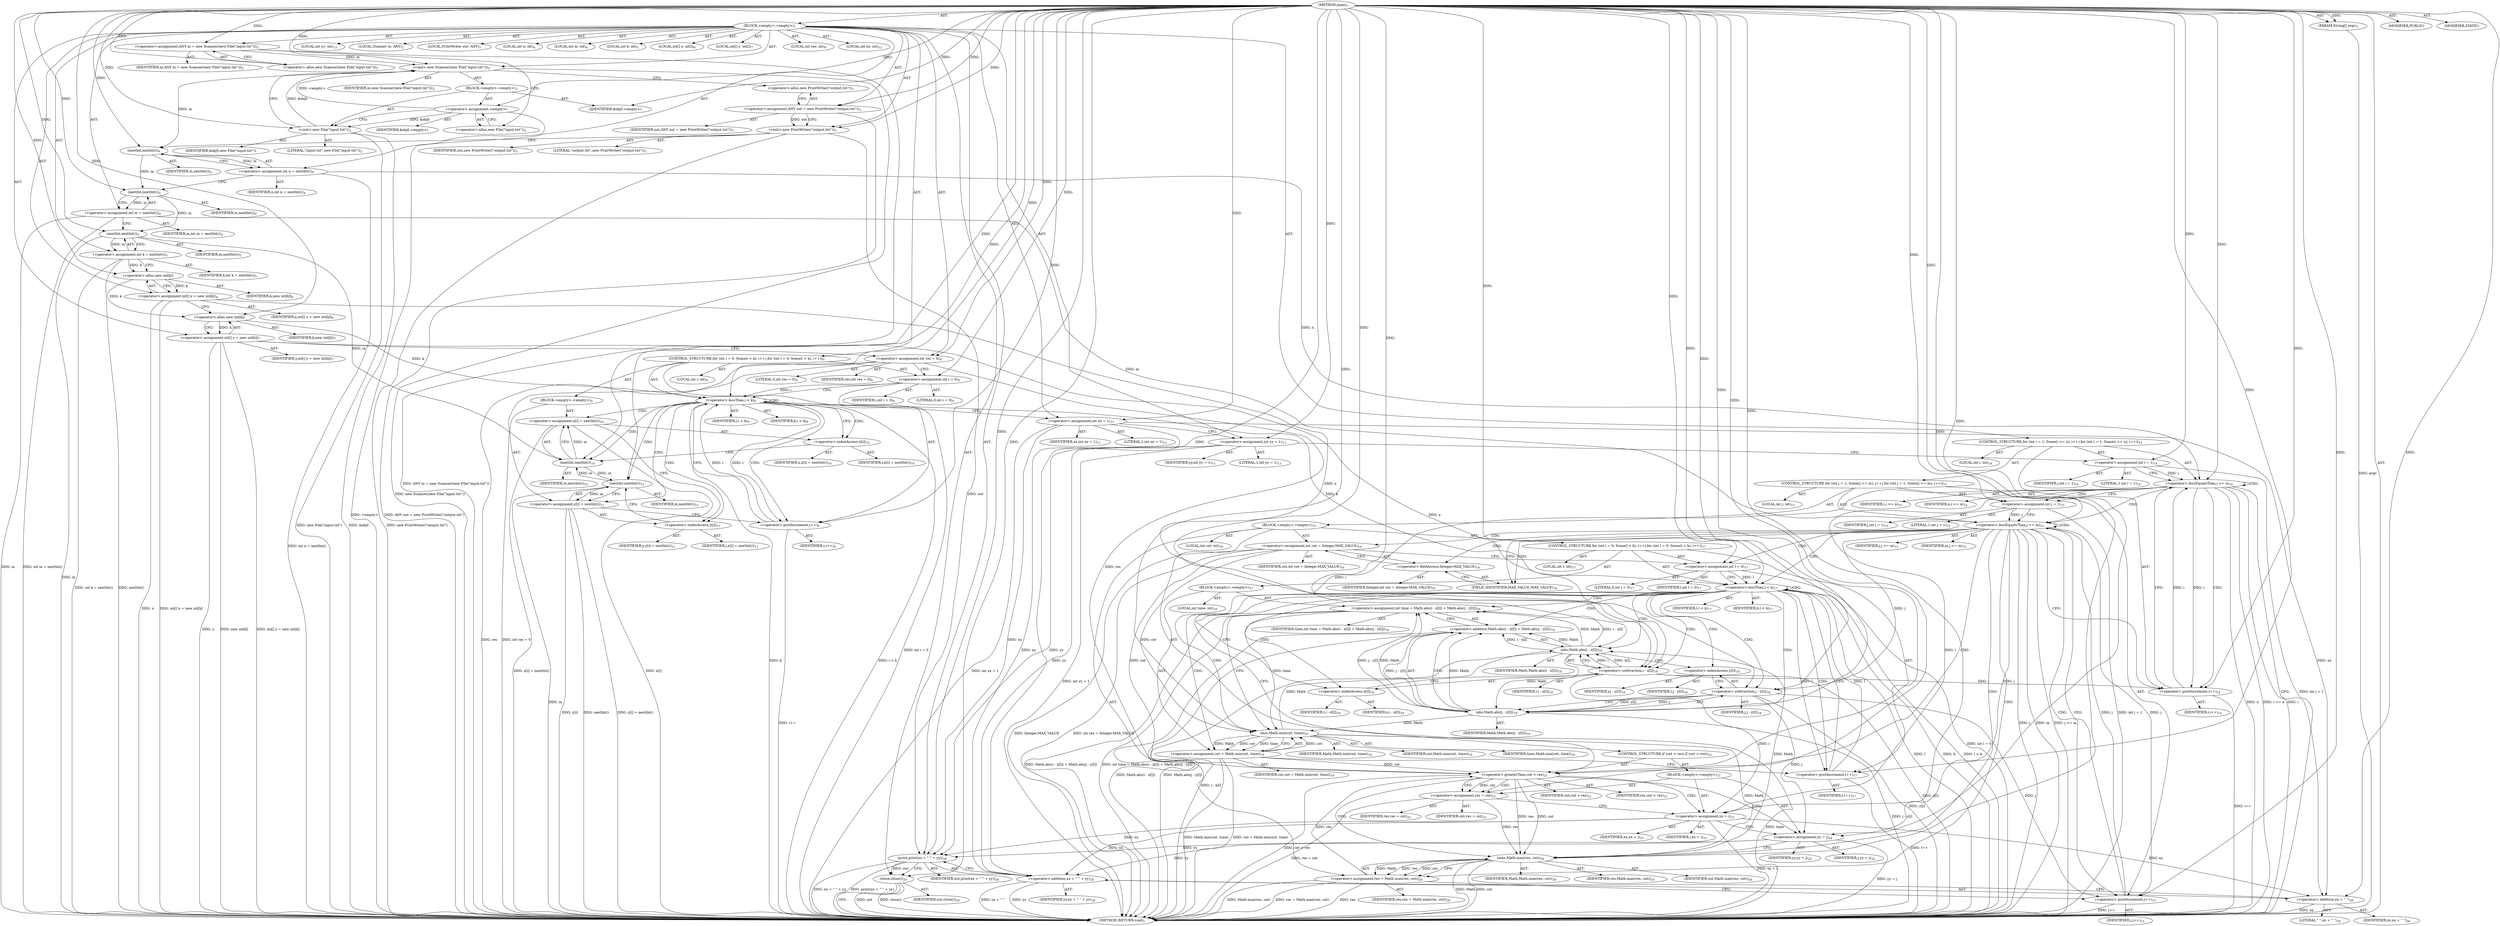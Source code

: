 digraph "main" {  
"21" [label = <(METHOD,main)<SUB>1</SUB>> ]
"22" [label = <(PARAM,String[] args)<SUB>1</SUB>> ]
"23" [label = <(BLOCK,&lt;empty&gt;,&lt;empty&gt;)<SUB>1</SUB>> ]
"4" [label = <(LOCAL,Scanner in: ANY)<SUB>2</SUB>> ]
"24" [label = <(&lt;operator&gt;.assignment,ANY in = new Scanner(new File(&quot;input.txt&quot;)))<SUB>2</SUB>> ]
"25" [label = <(IDENTIFIER,in,ANY in = new Scanner(new File(&quot;input.txt&quot;)))<SUB>2</SUB>> ]
"26" [label = <(&lt;operator&gt;.alloc,new Scanner(new File(&quot;input.txt&quot;)))<SUB>2</SUB>> ]
"27" [label = <(&lt;init&gt;,new Scanner(new File(&quot;input.txt&quot;)))<SUB>2</SUB>> ]
"3" [label = <(IDENTIFIER,in,new Scanner(new File(&quot;input.txt&quot;)))<SUB>2</SUB>> ]
"28" [label = <(BLOCK,&lt;empty&gt;,&lt;empty&gt;)<SUB>2</SUB>> ]
"29" [label = <(&lt;operator&gt;.assignment,&lt;empty&gt;)> ]
"30" [label = <(IDENTIFIER,$obj0,&lt;empty&gt;)> ]
"31" [label = <(&lt;operator&gt;.alloc,new File(&quot;input.txt&quot;))<SUB>2</SUB>> ]
"32" [label = <(&lt;init&gt;,new File(&quot;input.txt&quot;))<SUB>2</SUB>> ]
"33" [label = <(IDENTIFIER,$obj0,new File(&quot;input.txt&quot;))> ]
"34" [label = <(LITERAL,&quot;input.txt&quot;,new File(&quot;input.txt&quot;))<SUB>2</SUB>> ]
"35" [label = <(IDENTIFIER,$obj0,&lt;empty&gt;)> ]
"6" [label = <(LOCAL,PrintWriter out: ANY)<SUB>3</SUB>> ]
"36" [label = <(&lt;operator&gt;.assignment,ANY out = new PrintWriter(&quot;output.txt&quot;))<SUB>3</SUB>> ]
"37" [label = <(IDENTIFIER,out,ANY out = new PrintWriter(&quot;output.txt&quot;))<SUB>3</SUB>> ]
"38" [label = <(&lt;operator&gt;.alloc,new PrintWriter(&quot;output.txt&quot;))<SUB>3</SUB>> ]
"39" [label = <(&lt;init&gt;,new PrintWriter(&quot;output.txt&quot;))<SUB>3</SUB>> ]
"5" [label = <(IDENTIFIER,out,new PrintWriter(&quot;output.txt&quot;))<SUB>3</SUB>> ]
"40" [label = <(LITERAL,&quot;output.txt&quot;,new PrintWriter(&quot;output.txt&quot;))<SUB>3</SUB>> ]
"41" [label = <(LOCAL,int n: int)<SUB>4</SUB>> ]
"42" [label = <(LOCAL,int m: int)<SUB>4</SUB>> ]
"43" [label = <(&lt;operator&gt;.assignment,int n = nextInt())<SUB>4</SUB>> ]
"44" [label = <(IDENTIFIER,n,int n = nextInt())<SUB>4</SUB>> ]
"45" [label = <(nextInt,nextInt())<SUB>4</SUB>> ]
"46" [label = <(IDENTIFIER,in,nextInt())<SUB>4</SUB>> ]
"47" [label = <(&lt;operator&gt;.assignment,int m = nextInt())<SUB>4</SUB>> ]
"48" [label = <(IDENTIFIER,m,int m = nextInt())<SUB>4</SUB>> ]
"49" [label = <(nextInt,nextInt())<SUB>4</SUB>> ]
"50" [label = <(IDENTIFIER,in,nextInt())<SUB>4</SUB>> ]
"51" [label = <(LOCAL,int k: int)<SUB>5</SUB>> ]
"52" [label = <(&lt;operator&gt;.assignment,int k = nextInt())<SUB>5</SUB>> ]
"53" [label = <(IDENTIFIER,k,int k = nextInt())<SUB>5</SUB>> ]
"54" [label = <(nextInt,nextInt())<SUB>5</SUB>> ]
"55" [label = <(IDENTIFIER,in,nextInt())<SUB>5</SUB>> ]
"56" [label = <(LOCAL,int[] x: int[])<SUB>6</SUB>> ]
"57" [label = <(&lt;operator&gt;.assignment,int[] x = new int[k])<SUB>6</SUB>> ]
"58" [label = <(IDENTIFIER,x,int[] x = new int[k])<SUB>6</SUB>> ]
"59" [label = <(&lt;operator&gt;.alloc,new int[k])> ]
"60" [label = <(IDENTIFIER,k,new int[k])<SUB>6</SUB>> ]
"61" [label = <(LOCAL,int[] y: int[])<SUB>7</SUB>> ]
"62" [label = <(&lt;operator&gt;.assignment,int[] y = new int[k])<SUB>7</SUB>> ]
"63" [label = <(IDENTIFIER,y,int[] y = new int[k])<SUB>7</SUB>> ]
"64" [label = <(&lt;operator&gt;.alloc,new int[k])> ]
"65" [label = <(IDENTIFIER,k,new int[k])<SUB>7</SUB>> ]
"66" [label = <(LOCAL,int res: int)<SUB>8</SUB>> ]
"67" [label = <(&lt;operator&gt;.assignment,int res = 0)<SUB>8</SUB>> ]
"68" [label = <(IDENTIFIER,res,int res = 0)<SUB>8</SUB>> ]
"69" [label = <(LITERAL,0,int res = 0)<SUB>8</SUB>> ]
"70" [label = <(CONTROL_STRUCTURE,for (int i = 0; Some(i &lt; k); i++),for (int i = 0; Some(i &lt; k); i++))<SUB>9</SUB>> ]
"71" [label = <(LOCAL,int i: int)<SUB>9</SUB>> ]
"72" [label = <(&lt;operator&gt;.assignment,int i = 0)<SUB>9</SUB>> ]
"73" [label = <(IDENTIFIER,i,int i = 0)<SUB>9</SUB>> ]
"74" [label = <(LITERAL,0,int i = 0)<SUB>9</SUB>> ]
"75" [label = <(&lt;operator&gt;.lessThan,i &lt; k)<SUB>9</SUB>> ]
"76" [label = <(IDENTIFIER,i,i &lt; k)<SUB>9</SUB>> ]
"77" [label = <(IDENTIFIER,k,i &lt; k)<SUB>9</SUB>> ]
"78" [label = <(&lt;operator&gt;.postIncrement,i++)<SUB>9</SUB>> ]
"79" [label = <(IDENTIFIER,i,i++)<SUB>9</SUB>> ]
"80" [label = <(BLOCK,&lt;empty&gt;,&lt;empty&gt;)<SUB>9</SUB>> ]
"81" [label = <(&lt;operator&gt;.assignment,x[i] = nextInt())<SUB>10</SUB>> ]
"82" [label = <(&lt;operator&gt;.indexAccess,x[i])<SUB>10</SUB>> ]
"83" [label = <(IDENTIFIER,x,x[i] = nextInt())<SUB>10</SUB>> ]
"84" [label = <(IDENTIFIER,i,x[i] = nextInt())<SUB>10</SUB>> ]
"85" [label = <(nextInt,nextInt())<SUB>10</SUB>> ]
"86" [label = <(IDENTIFIER,in,nextInt())<SUB>10</SUB>> ]
"87" [label = <(&lt;operator&gt;.assignment,y[i] = nextInt())<SUB>11</SUB>> ]
"88" [label = <(&lt;operator&gt;.indexAccess,y[i])<SUB>11</SUB>> ]
"89" [label = <(IDENTIFIER,y,y[i] = nextInt())<SUB>11</SUB>> ]
"90" [label = <(IDENTIFIER,i,y[i] = nextInt())<SUB>11</SUB>> ]
"91" [label = <(nextInt,nextInt())<SUB>11</SUB>> ]
"92" [label = <(IDENTIFIER,in,nextInt())<SUB>11</SUB>> ]
"93" [label = <(LOCAL,int xx: int)<SUB>13</SUB>> ]
"94" [label = <(LOCAL,int yy: int)<SUB>13</SUB>> ]
"95" [label = <(&lt;operator&gt;.assignment,int xx = 1)<SUB>13</SUB>> ]
"96" [label = <(IDENTIFIER,xx,int xx = 1)<SUB>13</SUB>> ]
"97" [label = <(LITERAL,1,int xx = 1)<SUB>13</SUB>> ]
"98" [label = <(&lt;operator&gt;.assignment,int yy = 1)<SUB>13</SUB>> ]
"99" [label = <(IDENTIFIER,yy,int yy = 1)<SUB>13</SUB>> ]
"100" [label = <(LITERAL,1,int yy = 1)<SUB>13</SUB>> ]
"101" [label = <(CONTROL_STRUCTURE,for (int i = 1; Some(i &lt;= n); i++),for (int i = 1; Some(i &lt;= n); i++))<SUB>14</SUB>> ]
"102" [label = <(LOCAL,int i: int)<SUB>14</SUB>> ]
"103" [label = <(&lt;operator&gt;.assignment,int i = 1)<SUB>14</SUB>> ]
"104" [label = <(IDENTIFIER,i,int i = 1)<SUB>14</SUB>> ]
"105" [label = <(LITERAL,1,int i = 1)<SUB>14</SUB>> ]
"106" [label = <(&lt;operator&gt;.lessEqualsThan,i &lt;= n)<SUB>14</SUB>> ]
"107" [label = <(IDENTIFIER,i,i &lt;= n)<SUB>14</SUB>> ]
"108" [label = <(IDENTIFIER,n,i &lt;= n)<SUB>14</SUB>> ]
"109" [label = <(&lt;operator&gt;.postIncrement,i++)<SUB>14</SUB>> ]
"110" [label = <(IDENTIFIER,i,i++)<SUB>14</SUB>> ]
"111" [label = <(CONTROL_STRUCTURE,for (int j = 1; Some(j &lt;= m); j++),for (int j = 1; Some(j &lt;= m); j++))<SUB>15</SUB>> ]
"112" [label = <(LOCAL,int j: int)<SUB>15</SUB>> ]
"113" [label = <(&lt;operator&gt;.assignment,int j = 1)<SUB>15</SUB>> ]
"114" [label = <(IDENTIFIER,j,int j = 1)<SUB>15</SUB>> ]
"115" [label = <(LITERAL,1,int j = 1)<SUB>15</SUB>> ]
"116" [label = <(&lt;operator&gt;.lessEqualsThan,j &lt;= m)<SUB>15</SUB>> ]
"117" [label = <(IDENTIFIER,j,j &lt;= m)<SUB>15</SUB>> ]
"118" [label = <(IDENTIFIER,m,j &lt;= m)<SUB>15</SUB>> ]
"119" [label = <(&lt;operator&gt;.postIncrement,j++)<SUB>15</SUB>> ]
"120" [label = <(IDENTIFIER,j,j++)<SUB>15</SUB>> ]
"121" [label = <(BLOCK,&lt;empty&gt;,&lt;empty&gt;)<SUB>15</SUB>> ]
"122" [label = <(LOCAL,int cnt: int)<SUB>16</SUB>> ]
"123" [label = <(&lt;operator&gt;.assignment,int cnt = Integer.MAX_VALUE)<SUB>16</SUB>> ]
"124" [label = <(IDENTIFIER,cnt,int cnt = Integer.MAX_VALUE)<SUB>16</SUB>> ]
"125" [label = <(&lt;operator&gt;.fieldAccess,Integer.MAX_VALUE)<SUB>16</SUB>> ]
"126" [label = <(IDENTIFIER,Integer,int cnt = Integer.MAX_VALUE)<SUB>16</SUB>> ]
"127" [label = <(FIELD_IDENTIFIER,MAX_VALUE,MAX_VALUE)<SUB>16</SUB>> ]
"128" [label = <(CONTROL_STRUCTURE,for (int l = 0; Some(l &lt; k); l++),for (int l = 0; Some(l &lt; k); l++))<SUB>17</SUB>> ]
"129" [label = <(LOCAL,int l: int)<SUB>17</SUB>> ]
"130" [label = <(&lt;operator&gt;.assignment,int l = 0)<SUB>17</SUB>> ]
"131" [label = <(IDENTIFIER,l,int l = 0)<SUB>17</SUB>> ]
"132" [label = <(LITERAL,0,int l = 0)<SUB>17</SUB>> ]
"133" [label = <(&lt;operator&gt;.lessThan,l &lt; k)<SUB>17</SUB>> ]
"134" [label = <(IDENTIFIER,l,l &lt; k)<SUB>17</SUB>> ]
"135" [label = <(IDENTIFIER,k,l &lt; k)<SUB>17</SUB>> ]
"136" [label = <(&lt;operator&gt;.postIncrement,l++)<SUB>17</SUB>> ]
"137" [label = <(IDENTIFIER,l,l++)<SUB>17</SUB>> ]
"138" [label = <(BLOCK,&lt;empty&gt;,&lt;empty&gt;)<SUB>17</SUB>> ]
"139" [label = <(LOCAL,int time: int)<SUB>18</SUB>> ]
"140" [label = <(&lt;operator&gt;.assignment,int time = Math.abs(i - x[l]) + Math.abs(j - y[l]))<SUB>18</SUB>> ]
"141" [label = <(IDENTIFIER,time,int time = Math.abs(i - x[l]) + Math.abs(j - y[l]))<SUB>18</SUB>> ]
"142" [label = <(&lt;operator&gt;.addition,Math.abs(i - x[l]) + Math.abs(j - y[l]))<SUB>18</SUB>> ]
"143" [label = <(abs,Math.abs(i - x[l]))<SUB>18</SUB>> ]
"144" [label = <(IDENTIFIER,Math,Math.abs(i - x[l]))<SUB>18</SUB>> ]
"145" [label = <(&lt;operator&gt;.subtraction,i - x[l])<SUB>18</SUB>> ]
"146" [label = <(IDENTIFIER,i,i - x[l])<SUB>18</SUB>> ]
"147" [label = <(&lt;operator&gt;.indexAccess,x[l])<SUB>18</SUB>> ]
"148" [label = <(IDENTIFIER,x,i - x[l])<SUB>18</SUB>> ]
"149" [label = <(IDENTIFIER,l,i - x[l])<SUB>18</SUB>> ]
"150" [label = <(abs,Math.abs(j - y[l]))<SUB>18</SUB>> ]
"151" [label = <(IDENTIFIER,Math,Math.abs(j - y[l]))<SUB>18</SUB>> ]
"152" [label = <(&lt;operator&gt;.subtraction,j - y[l])<SUB>18</SUB>> ]
"153" [label = <(IDENTIFIER,j,j - y[l])<SUB>18</SUB>> ]
"154" [label = <(&lt;operator&gt;.indexAccess,y[l])<SUB>18</SUB>> ]
"155" [label = <(IDENTIFIER,y,j - y[l])<SUB>18</SUB>> ]
"156" [label = <(IDENTIFIER,l,j - y[l])<SUB>18</SUB>> ]
"157" [label = <(&lt;operator&gt;.assignment,cnt = Math.min(cnt, time))<SUB>19</SUB>> ]
"158" [label = <(IDENTIFIER,cnt,cnt = Math.min(cnt, time))<SUB>19</SUB>> ]
"159" [label = <(min,Math.min(cnt, time))<SUB>19</SUB>> ]
"160" [label = <(IDENTIFIER,Math,Math.min(cnt, time))<SUB>19</SUB>> ]
"161" [label = <(IDENTIFIER,cnt,Math.min(cnt, time))<SUB>19</SUB>> ]
"162" [label = <(IDENTIFIER,time,Math.min(cnt, time))<SUB>19</SUB>> ]
"163" [label = <(CONTROL_STRUCTURE,if (cnt &gt; res),if (cnt &gt; res))<SUB>21</SUB>> ]
"164" [label = <(&lt;operator&gt;.greaterThan,cnt &gt; res)<SUB>21</SUB>> ]
"165" [label = <(IDENTIFIER,cnt,cnt &gt; res)<SUB>21</SUB>> ]
"166" [label = <(IDENTIFIER,res,cnt &gt; res)<SUB>21</SUB>> ]
"167" [label = <(BLOCK,&lt;empty&gt;,&lt;empty&gt;)<SUB>21</SUB>> ]
"168" [label = <(&lt;operator&gt;.assignment,res = cnt)<SUB>22</SUB>> ]
"169" [label = <(IDENTIFIER,res,res = cnt)<SUB>22</SUB>> ]
"170" [label = <(IDENTIFIER,cnt,res = cnt)<SUB>22</SUB>> ]
"171" [label = <(&lt;operator&gt;.assignment,xx = i)<SUB>23</SUB>> ]
"172" [label = <(IDENTIFIER,xx,xx = i)<SUB>23</SUB>> ]
"173" [label = <(IDENTIFIER,i,xx = i)<SUB>23</SUB>> ]
"174" [label = <(&lt;operator&gt;.assignment,yy = j)<SUB>24</SUB>> ]
"175" [label = <(IDENTIFIER,yy,yy = j)<SUB>24</SUB>> ]
"176" [label = <(IDENTIFIER,j,yy = j)<SUB>24</SUB>> ]
"177" [label = <(&lt;operator&gt;.assignment,res = Math.max(res, cnt))<SUB>26</SUB>> ]
"178" [label = <(IDENTIFIER,res,res = Math.max(res, cnt))<SUB>26</SUB>> ]
"179" [label = <(max,Math.max(res, cnt))<SUB>26</SUB>> ]
"180" [label = <(IDENTIFIER,Math,Math.max(res, cnt))<SUB>26</SUB>> ]
"181" [label = <(IDENTIFIER,res,Math.max(res, cnt))<SUB>26</SUB>> ]
"182" [label = <(IDENTIFIER,cnt,Math.max(res, cnt))<SUB>26</SUB>> ]
"183" [label = <(print,print(xx + &quot; &quot; + yy))<SUB>28</SUB>> ]
"184" [label = <(IDENTIFIER,out,print(xx + &quot; &quot; + yy))<SUB>28</SUB>> ]
"185" [label = <(&lt;operator&gt;.addition,xx + &quot; &quot; + yy)<SUB>28</SUB>> ]
"186" [label = <(&lt;operator&gt;.addition,xx + &quot; &quot;)<SUB>28</SUB>> ]
"187" [label = <(IDENTIFIER,xx,xx + &quot; &quot;)<SUB>28</SUB>> ]
"188" [label = <(LITERAL,&quot; &quot;,xx + &quot; &quot;)<SUB>28</SUB>> ]
"189" [label = <(IDENTIFIER,yy,xx + &quot; &quot; + yy)<SUB>28</SUB>> ]
"190" [label = <(close,close())<SUB>29</SUB>> ]
"191" [label = <(IDENTIFIER,out,close())<SUB>29</SUB>> ]
"192" [label = <(MODIFIER,PUBLIC)> ]
"193" [label = <(MODIFIER,STATIC)> ]
"194" [label = <(METHOD_RETURN,void)<SUB>1</SUB>> ]
  "21" -> "22"  [ label = "AST: "] 
  "21" -> "23"  [ label = "AST: "] 
  "21" -> "192"  [ label = "AST: "] 
  "21" -> "193"  [ label = "AST: "] 
  "21" -> "194"  [ label = "AST: "] 
  "23" -> "4"  [ label = "AST: "] 
  "23" -> "24"  [ label = "AST: "] 
  "23" -> "27"  [ label = "AST: "] 
  "23" -> "6"  [ label = "AST: "] 
  "23" -> "36"  [ label = "AST: "] 
  "23" -> "39"  [ label = "AST: "] 
  "23" -> "41"  [ label = "AST: "] 
  "23" -> "42"  [ label = "AST: "] 
  "23" -> "43"  [ label = "AST: "] 
  "23" -> "47"  [ label = "AST: "] 
  "23" -> "51"  [ label = "AST: "] 
  "23" -> "52"  [ label = "AST: "] 
  "23" -> "56"  [ label = "AST: "] 
  "23" -> "57"  [ label = "AST: "] 
  "23" -> "61"  [ label = "AST: "] 
  "23" -> "62"  [ label = "AST: "] 
  "23" -> "66"  [ label = "AST: "] 
  "23" -> "67"  [ label = "AST: "] 
  "23" -> "70"  [ label = "AST: "] 
  "23" -> "93"  [ label = "AST: "] 
  "23" -> "94"  [ label = "AST: "] 
  "23" -> "95"  [ label = "AST: "] 
  "23" -> "98"  [ label = "AST: "] 
  "23" -> "101"  [ label = "AST: "] 
  "23" -> "183"  [ label = "AST: "] 
  "23" -> "190"  [ label = "AST: "] 
  "24" -> "25"  [ label = "AST: "] 
  "24" -> "26"  [ label = "AST: "] 
  "27" -> "3"  [ label = "AST: "] 
  "27" -> "28"  [ label = "AST: "] 
  "28" -> "29"  [ label = "AST: "] 
  "28" -> "32"  [ label = "AST: "] 
  "28" -> "35"  [ label = "AST: "] 
  "29" -> "30"  [ label = "AST: "] 
  "29" -> "31"  [ label = "AST: "] 
  "32" -> "33"  [ label = "AST: "] 
  "32" -> "34"  [ label = "AST: "] 
  "36" -> "37"  [ label = "AST: "] 
  "36" -> "38"  [ label = "AST: "] 
  "39" -> "5"  [ label = "AST: "] 
  "39" -> "40"  [ label = "AST: "] 
  "43" -> "44"  [ label = "AST: "] 
  "43" -> "45"  [ label = "AST: "] 
  "45" -> "46"  [ label = "AST: "] 
  "47" -> "48"  [ label = "AST: "] 
  "47" -> "49"  [ label = "AST: "] 
  "49" -> "50"  [ label = "AST: "] 
  "52" -> "53"  [ label = "AST: "] 
  "52" -> "54"  [ label = "AST: "] 
  "54" -> "55"  [ label = "AST: "] 
  "57" -> "58"  [ label = "AST: "] 
  "57" -> "59"  [ label = "AST: "] 
  "59" -> "60"  [ label = "AST: "] 
  "62" -> "63"  [ label = "AST: "] 
  "62" -> "64"  [ label = "AST: "] 
  "64" -> "65"  [ label = "AST: "] 
  "67" -> "68"  [ label = "AST: "] 
  "67" -> "69"  [ label = "AST: "] 
  "70" -> "71"  [ label = "AST: "] 
  "70" -> "72"  [ label = "AST: "] 
  "70" -> "75"  [ label = "AST: "] 
  "70" -> "78"  [ label = "AST: "] 
  "70" -> "80"  [ label = "AST: "] 
  "72" -> "73"  [ label = "AST: "] 
  "72" -> "74"  [ label = "AST: "] 
  "75" -> "76"  [ label = "AST: "] 
  "75" -> "77"  [ label = "AST: "] 
  "78" -> "79"  [ label = "AST: "] 
  "80" -> "81"  [ label = "AST: "] 
  "80" -> "87"  [ label = "AST: "] 
  "81" -> "82"  [ label = "AST: "] 
  "81" -> "85"  [ label = "AST: "] 
  "82" -> "83"  [ label = "AST: "] 
  "82" -> "84"  [ label = "AST: "] 
  "85" -> "86"  [ label = "AST: "] 
  "87" -> "88"  [ label = "AST: "] 
  "87" -> "91"  [ label = "AST: "] 
  "88" -> "89"  [ label = "AST: "] 
  "88" -> "90"  [ label = "AST: "] 
  "91" -> "92"  [ label = "AST: "] 
  "95" -> "96"  [ label = "AST: "] 
  "95" -> "97"  [ label = "AST: "] 
  "98" -> "99"  [ label = "AST: "] 
  "98" -> "100"  [ label = "AST: "] 
  "101" -> "102"  [ label = "AST: "] 
  "101" -> "103"  [ label = "AST: "] 
  "101" -> "106"  [ label = "AST: "] 
  "101" -> "109"  [ label = "AST: "] 
  "101" -> "111"  [ label = "AST: "] 
  "103" -> "104"  [ label = "AST: "] 
  "103" -> "105"  [ label = "AST: "] 
  "106" -> "107"  [ label = "AST: "] 
  "106" -> "108"  [ label = "AST: "] 
  "109" -> "110"  [ label = "AST: "] 
  "111" -> "112"  [ label = "AST: "] 
  "111" -> "113"  [ label = "AST: "] 
  "111" -> "116"  [ label = "AST: "] 
  "111" -> "119"  [ label = "AST: "] 
  "111" -> "121"  [ label = "AST: "] 
  "113" -> "114"  [ label = "AST: "] 
  "113" -> "115"  [ label = "AST: "] 
  "116" -> "117"  [ label = "AST: "] 
  "116" -> "118"  [ label = "AST: "] 
  "119" -> "120"  [ label = "AST: "] 
  "121" -> "122"  [ label = "AST: "] 
  "121" -> "123"  [ label = "AST: "] 
  "121" -> "128"  [ label = "AST: "] 
  "121" -> "163"  [ label = "AST: "] 
  "121" -> "177"  [ label = "AST: "] 
  "123" -> "124"  [ label = "AST: "] 
  "123" -> "125"  [ label = "AST: "] 
  "125" -> "126"  [ label = "AST: "] 
  "125" -> "127"  [ label = "AST: "] 
  "128" -> "129"  [ label = "AST: "] 
  "128" -> "130"  [ label = "AST: "] 
  "128" -> "133"  [ label = "AST: "] 
  "128" -> "136"  [ label = "AST: "] 
  "128" -> "138"  [ label = "AST: "] 
  "130" -> "131"  [ label = "AST: "] 
  "130" -> "132"  [ label = "AST: "] 
  "133" -> "134"  [ label = "AST: "] 
  "133" -> "135"  [ label = "AST: "] 
  "136" -> "137"  [ label = "AST: "] 
  "138" -> "139"  [ label = "AST: "] 
  "138" -> "140"  [ label = "AST: "] 
  "138" -> "157"  [ label = "AST: "] 
  "140" -> "141"  [ label = "AST: "] 
  "140" -> "142"  [ label = "AST: "] 
  "142" -> "143"  [ label = "AST: "] 
  "142" -> "150"  [ label = "AST: "] 
  "143" -> "144"  [ label = "AST: "] 
  "143" -> "145"  [ label = "AST: "] 
  "145" -> "146"  [ label = "AST: "] 
  "145" -> "147"  [ label = "AST: "] 
  "147" -> "148"  [ label = "AST: "] 
  "147" -> "149"  [ label = "AST: "] 
  "150" -> "151"  [ label = "AST: "] 
  "150" -> "152"  [ label = "AST: "] 
  "152" -> "153"  [ label = "AST: "] 
  "152" -> "154"  [ label = "AST: "] 
  "154" -> "155"  [ label = "AST: "] 
  "154" -> "156"  [ label = "AST: "] 
  "157" -> "158"  [ label = "AST: "] 
  "157" -> "159"  [ label = "AST: "] 
  "159" -> "160"  [ label = "AST: "] 
  "159" -> "161"  [ label = "AST: "] 
  "159" -> "162"  [ label = "AST: "] 
  "163" -> "164"  [ label = "AST: "] 
  "163" -> "167"  [ label = "AST: "] 
  "164" -> "165"  [ label = "AST: "] 
  "164" -> "166"  [ label = "AST: "] 
  "167" -> "168"  [ label = "AST: "] 
  "167" -> "171"  [ label = "AST: "] 
  "167" -> "174"  [ label = "AST: "] 
  "168" -> "169"  [ label = "AST: "] 
  "168" -> "170"  [ label = "AST: "] 
  "171" -> "172"  [ label = "AST: "] 
  "171" -> "173"  [ label = "AST: "] 
  "174" -> "175"  [ label = "AST: "] 
  "174" -> "176"  [ label = "AST: "] 
  "177" -> "178"  [ label = "AST: "] 
  "177" -> "179"  [ label = "AST: "] 
  "179" -> "180"  [ label = "AST: "] 
  "179" -> "181"  [ label = "AST: "] 
  "179" -> "182"  [ label = "AST: "] 
  "183" -> "184"  [ label = "AST: "] 
  "183" -> "185"  [ label = "AST: "] 
  "185" -> "186"  [ label = "AST: "] 
  "185" -> "189"  [ label = "AST: "] 
  "186" -> "187"  [ label = "AST: "] 
  "186" -> "188"  [ label = "AST: "] 
  "190" -> "191"  [ label = "AST: "] 
  "24" -> "31"  [ label = "CFG: "] 
  "27" -> "38"  [ label = "CFG: "] 
  "36" -> "39"  [ label = "CFG: "] 
  "39" -> "45"  [ label = "CFG: "] 
  "43" -> "49"  [ label = "CFG: "] 
  "47" -> "54"  [ label = "CFG: "] 
  "52" -> "59"  [ label = "CFG: "] 
  "57" -> "64"  [ label = "CFG: "] 
  "62" -> "67"  [ label = "CFG: "] 
  "67" -> "72"  [ label = "CFG: "] 
  "95" -> "98"  [ label = "CFG: "] 
  "98" -> "103"  [ label = "CFG: "] 
  "183" -> "190"  [ label = "CFG: "] 
  "190" -> "194"  [ label = "CFG: "] 
  "26" -> "24"  [ label = "CFG: "] 
  "38" -> "36"  [ label = "CFG: "] 
  "45" -> "43"  [ label = "CFG: "] 
  "49" -> "47"  [ label = "CFG: "] 
  "54" -> "52"  [ label = "CFG: "] 
  "59" -> "57"  [ label = "CFG: "] 
  "64" -> "62"  [ label = "CFG: "] 
  "72" -> "75"  [ label = "CFG: "] 
  "75" -> "82"  [ label = "CFG: "] 
  "75" -> "95"  [ label = "CFG: "] 
  "78" -> "75"  [ label = "CFG: "] 
  "103" -> "106"  [ label = "CFG: "] 
  "106" -> "113"  [ label = "CFG: "] 
  "106" -> "186"  [ label = "CFG: "] 
  "109" -> "106"  [ label = "CFG: "] 
  "185" -> "183"  [ label = "CFG: "] 
  "29" -> "32"  [ label = "CFG: "] 
  "32" -> "27"  [ label = "CFG: "] 
  "81" -> "88"  [ label = "CFG: "] 
  "87" -> "78"  [ label = "CFG: "] 
  "113" -> "116"  [ label = "CFG: "] 
  "116" -> "127"  [ label = "CFG: "] 
  "116" -> "109"  [ label = "CFG: "] 
  "119" -> "116"  [ label = "CFG: "] 
  "186" -> "185"  [ label = "CFG: "] 
  "31" -> "29"  [ label = "CFG: "] 
  "82" -> "85"  [ label = "CFG: "] 
  "85" -> "81"  [ label = "CFG: "] 
  "88" -> "91"  [ label = "CFG: "] 
  "91" -> "87"  [ label = "CFG: "] 
  "123" -> "130"  [ label = "CFG: "] 
  "177" -> "119"  [ label = "CFG: "] 
  "125" -> "123"  [ label = "CFG: "] 
  "130" -> "133"  [ label = "CFG: "] 
  "133" -> "147"  [ label = "CFG: "] 
  "133" -> "164"  [ label = "CFG: "] 
  "136" -> "133"  [ label = "CFG: "] 
  "164" -> "168"  [ label = "CFG: "] 
  "164" -> "179"  [ label = "CFG: "] 
  "179" -> "177"  [ label = "CFG: "] 
  "127" -> "125"  [ label = "CFG: "] 
  "140" -> "159"  [ label = "CFG: "] 
  "157" -> "136"  [ label = "CFG: "] 
  "168" -> "171"  [ label = "CFG: "] 
  "171" -> "174"  [ label = "CFG: "] 
  "174" -> "179"  [ label = "CFG: "] 
  "142" -> "140"  [ label = "CFG: "] 
  "159" -> "157"  [ label = "CFG: "] 
  "143" -> "154"  [ label = "CFG: "] 
  "150" -> "142"  [ label = "CFG: "] 
  "145" -> "143"  [ label = "CFG: "] 
  "152" -> "150"  [ label = "CFG: "] 
  "147" -> "145"  [ label = "CFG: "] 
  "154" -> "152"  [ label = "CFG: "] 
  "21" -> "26"  [ label = "CFG: "] 
  "22" -> "194"  [ label = "DDG: args"] 
  "24" -> "194"  [ label = "DDG: ANY in = new Scanner(new File(&quot;input.txt&quot;))"] 
  "29" -> "194"  [ label = "DDG: &lt;empty&gt;"] 
  "32" -> "194"  [ label = "DDG: $obj0"] 
  "32" -> "194"  [ label = "DDG: new File(&quot;input.txt&quot;)"] 
  "27" -> "194"  [ label = "DDG: new Scanner(new File(&quot;input.txt&quot;))"] 
  "36" -> "194"  [ label = "DDG: ANY out = new PrintWriter(&quot;output.txt&quot;)"] 
  "39" -> "194"  [ label = "DDG: new PrintWriter(&quot;output.txt&quot;)"] 
  "43" -> "194"  [ label = "DDG: int n = nextInt()"] 
  "47" -> "194"  [ label = "DDG: m"] 
  "47" -> "194"  [ label = "DDG: int m = nextInt()"] 
  "54" -> "194"  [ label = "DDG: in"] 
  "52" -> "194"  [ label = "DDG: nextInt()"] 
  "52" -> "194"  [ label = "DDG: int k = nextInt()"] 
  "57" -> "194"  [ label = "DDG: x"] 
  "57" -> "194"  [ label = "DDG: int[] x = new int[k]"] 
  "62" -> "194"  [ label = "DDG: y"] 
  "62" -> "194"  [ label = "DDG: new int[k]"] 
  "62" -> "194"  [ label = "DDG: int[] y = new int[k]"] 
  "67" -> "194"  [ label = "DDG: res"] 
  "67" -> "194"  [ label = "DDG: int res = 0"] 
  "72" -> "194"  [ label = "DDG: int i = 0"] 
  "75" -> "194"  [ label = "DDG: k"] 
  "75" -> "194"  [ label = "DDG: i &lt; k"] 
  "95" -> "194"  [ label = "DDG: int xx = 1"] 
  "98" -> "194"  [ label = "DDG: int yy = 1"] 
  "103" -> "194"  [ label = "DDG: int i = 1"] 
  "106" -> "194"  [ label = "DDG: i"] 
  "106" -> "194"  [ label = "DDG: n"] 
  "106" -> "194"  [ label = "DDG: i &lt;= n"] 
  "186" -> "194"  [ label = "DDG: xx"] 
  "185" -> "194"  [ label = "DDG: xx + &quot; &quot;"] 
  "185" -> "194"  [ label = "DDG: yy"] 
  "183" -> "194"  [ label = "DDG: xx + &quot; &quot; + yy"] 
  "183" -> "194"  [ label = "DDG: print(xx + &quot; &quot; + yy)"] 
  "190" -> "194"  [ label = "DDG: out"] 
  "190" -> "194"  [ label = "DDG: close()"] 
  "113" -> "194"  [ label = "DDG: int j = 1"] 
  "116" -> "194"  [ label = "DDG: j"] 
  "116" -> "194"  [ label = "DDG: m"] 
  "116" -> "194"  [ label = "DDG: j &lt;= m"] 
  "109" -> "194"  [ label = "DDG: i++"] 
  "123" -> "194"  [ label = "DDG: Integer.MAX_VALUE"] 
  "123" -> "194"  [ label = "DDG: int cnt = Integer.MAX_VALUE"] 
  "130" -> "194"  [ label = "DDG: int l = 0"] 
  "133" -> "194"  [ label = "DDG: l"] 
  "133" -> "194"  [ label = "DDG: k"] 
  "133" -> "194"  [ label = "DDG: l &lt; k"] 
  "164" -> "194"  [ label = "DDG: cnt &gt; res"] 
  "168" -> "194"  [ label = "DDG: res = cnt"] 
  "171" -> "194"  [ label = "DDG: xx = i"] 
  "174" -> "194"  [ label = "DDG: yy = j"] 
  "177" -> "194"  [ label = "DDG: res"] 
  "179" -> "194"  [ label = "DDG: Math"] 
  "179" -> "194"  [ label = "DDG: cnt"] 
  "177" -> "194"  [ label = "DDG: Math.max(res, cnt)"] 
  "177" -> "194"  [ label = "DDG: res = Math.max(res, cnt)"] 
  "119" -> "194"  [ label = "DDG: j++"] 
  "145" -> "194"  [ label = "DDG: x[l]"] 
  "143" -> "194"  [ label = "DDG: i - x[l]"] 
  "142" -> "194"  [ label = "DDG: Math.abs(i - x[l])"] 
  "152" -> "194"  [ label = "DDG: y[l]"] 
  "150" -> "194"  [ label = "DDG: j - y[l]"] 
  "142" -> "194"  [ label = "DDG: Math.abs(j - y[l])"] 
  "140" -> "194"  [ label = "DDG: Math.abs(i - x[l]) + Math.abs(j - y[l])"] 
  "140" -> "194"  [ label = "DDG: int time = Math.abs(i - x[l]) + Math.abs(j - y[l])"] 
  "159" -> "194"  [ label = "DDG: time"] 
  "157" -> "194"  [ label = "DDG: Math.min(cnt, time)"] 
  "157" -> "194"  [ label = "DDG: cnt = Math.min(cnt, time)"] 
  "136" -> "194"  [ label = "DDG: l++"] 
  "81" -> "194"  [ label = "DDG: x[i]"] 
  "81" -> "194"  [ label = "DDG: x[i] = nextInt()"] 
  "87" -> "194"  [ label = "DDG: y[i]"] 
  "91" -> "194"  [ label = "DDG: in"] 
  "87" -> "194"  [ label = "DDG: nextInt()"] 
  "87" -> "194"  [ label = "DDG: y[i] = nextInt()"] 
  "78" -> "194"  [ label = "DDG: i++"] 
  "21" -> "22"  [ label = "DDG: "] 
  "21" -> "24"  [ label = "DDG: "] 
  "21" -> "36"  [ label = "DDG: "] 
  "45" -> "43"  [ label = "DDG: in"] 
  "49" -> "47"  [ label = "DDG: in"] 
  "54" -> "52"  [ label = "DDG: in"] 
  "59" -> "57"  [ label = "DDG: k"] 
  "64" -> "62"  [ label = "DDG: k"] 
  "21" -> "67"  [ label = "DDG: "] 
  "21" -> "95"  [ label = "DDG: "] 
  "21" -> "98"  [ label = "DDG: "] 
  "24" -> "27"  [ label = "DDG: in"] 
  "21" -> "27"  [ label = "DDG: "] 
  "29" -> "27"  [ label = "DDG: &lt;empty&gt;"] 
  "32" -> "27"  [ label = "DDG: $obj0"] 
  "36" -> "39"  [ label = "DDG: out"] 
  "21" -> "39"  [ label = "DDG: "] 
  "21" -> "72"  [ label = "DDG: "] 
  "21" -> "103"  [ label = "DDG: "] 
  "39" -> "183"  [ label = "DDG: out"] 
  "21" -> "183"  [ label = "DDG: "] 
  "95" -> "183"  [ label = "DDG: xx"] 
  "171" -> "183"  [ label = "DDG: xx"] 
  "98" -> "183"  [ label = "DDG: yy"] 
  "174" -> "183"  [ label = "DDG: yy"] 
  "183" -> "190"  [ label = "DDG: out"] 
  "21" -> "190"  [ label = "DDG: "] 
  "21" -> "29"  [ label = "DDG: "] 
  "21" -> "35"  [ label = "DDG: "] 
  "27" -> "45"  [ label = "DDG: in"] 
  "21" -> "45"  [ label = "DDG: "] 
  "45" -> "49"  [ label = "DDG: in"] 
  "21" -> "49"  [ label = "DDG: "] 
  "49" -> "54"  [ label = "DDG: in"] 
  "21" -> "54"  [ label = "DDG: "] 
  "52" -> "59"  [ label = "DDG: k"] 
  "21" -> "59"  [ label = "DDG: "] 
  "59" -> "64"  [ label = "DDG: k"] 
  "21" -> "64"  [ label = "DDG: "] 
  "72" -> "75"  [ label = "DDG: i"] 
  "78" -> "75"  [ label = "DDG: i"] 
  "21" -> "75"  [ label = "DDG: "] 
  "64" -> "75"  [ label = "DDG: k"] 
  "75" -> "78"  [ label = "DDG: i"] 
  "21" -> "78"  [ label = "DDG: "] 
  "85" -> "81"  [ label = "DDG: in"] 
  "91" -> "87"  [ label = "DDG: in"] 
  "103" -> "106"  [ label = "DDG: i"] 
  "109" -> "106"  [ label = "DDG: i"] 
  "21" -> "106"  [ label = "DDG: "] 
  "43" -> "106"  [ label = "DDG: n"] 
  "106" -> "109"  [ label = "DDG: i"] 
  "145" -> "109"  [ label = "DDG: i"] 
  "21" -> "109"  [ label = "DDG: "] 
  "21" -> "113"  [ label = "DDG: "] 
  "95" -> "185"  [ label = "DDG: xx"] 
  "171" -> "185"  [ label = "DDG: xx"] 
  "21" -> "185"  [ label = "DDG: "] 
  "98" -> "185"  [ label = "DDG: yy"] 
  "174" -> "185"  [ label = "DDG: yy"] 
  "29" -> "32"  [ label = "DDG: $obj0"] 
  "21" -> "32"  [ label = "DDG: "] 
  "113" -> "116"  [ label = "DDG: j"] 
  "119" -> "116"  [ label = "DDG: j"] 
  "21" -> "116"  [ label = "DDG: "] 
  "47" -> "116"  [ label = "DDG: m"] 
  "116" -> "119"  [ label = "DDG: j"] 
  "152" -> "119"  [ label = "DDG: j"] 
  "21" -> "119"  [ label = "DDG: "] 
  "179" -> "177"  [ label = "DDG: Math"] 
  "179" -> "177"  [ label = "DDG: res"] 
  "179" -> "177"  [ label = "DDG: cnt"] 
  "95" -> "186"  [ label = "DDG: xx"] 
  "171" -> "186"  [ label = "DDG: xx"] 
  "21" -> "186"  [ label = "DDG: "] 
  "54" -> "85"  [ label = "DDG: in"] 
  "91" -> "85"  [ label = "DDG: in"] 
  "21" -> "85"  [ label = "DDG: "] 
  "85" -> "91"  [ label = "DDG: in"] 
  "21" -> "91"  [ label = "DDG: "] 
  "21" -> "130"  [ label = "DDG: "] 
  "130" -> "133"  [ label = "DDG: l"] 
  "136" -> "133"  [ label = "DDG: l"] 
  "21" -> "133"  [ label = "DDG: "] 
  "75" -> "133"  [ label = "DDG: k"] 
  "133" -> "136"  [ label = "DDG: l"] 
  "21" -> "136"  [ label = "DDG: "] 
  "143" -> "140"  [ label = "DDG: Math"] 
  "143" -> "140"  [ label = "DDG: i - x[l]"] 
  "150" -> "140"  [ label = "DDG: Math"] 
  "150" -> "140"  [ label = "DDG: j - y[l]"] 
  "159" -> "157"  [ label = "DDG: Math"] 
  "159" -> "157"  [ label = "DDG: cnt"] 
  "159" -> "157"  [ label = "DDG: time"] 
  "123" -> "164"  [ label = "DDG: cnt"] 
  "157" -> "164"  [ label = "DDG: cnt"] 
  "21" -> "164"  [ label = "DDG: "] 
  "67" -> "164"  [ label = "DDG: res"] 
  "177" -> "164"  [ label = "DDG: res"] 
  "164" -> "168"  [ label = "DDG: cnt"] 
  "21" -> "168"  [ label = "DDG: "] 
  "106" -> "171"  [ label = "DDG: i"] 
  "145" -> "171"  [ label = "DDG: i"] 
  "21" -> "171"  [ label = "DDG: "] 
  "116" -> "174"  [ label = "DDG: j"] 
  "152" -> "174"  [ label = "DDG: j"] 
  "21" -> "174"  [ label = "DDG: "] 
  "159" -> "179"  [ label = "DDG: Math"] 
  "21" -> "179"  [ label = "DDG: "] 
  "164" -> "179"  [ label = "DDG: res"] 
  "168" -> "179"  [ label = "DDG: res"] 
  "164" -> "179"  [ label = "DDG: cnt"] 
  "143" -> "142"  [ label = "DDG: Math"] 
  "143" -> "142"  [ label = "DDG: i - x[l]"] 
  "150" -> "142"  [ label = "DDG: Math"] 
  "150" -> "142"  [ label = "DDG: j - y[l]"] 
  "150" -> "159"  [ label = "DDG: Math"] 
  "21" -> "159"  [ label = "DDG: "] 
  "123" -> "159"  [ label = "DDG: cnt"] 
  "157" -> "159"  [ label = "DDG: cnt"] 
  "140" -> "159"  [ label = "DDG: time"] 
  "179" -> "143"  [ label = "DDG: Math"] 
  "159" -> "143"  [ label = "DDG: Math"] 
  "21" -> "143"  [ label = "DDG: "] 
  "145" -> "143"  [ label = "DDG: i"] 
  "145" -> "143"  [ label = "DDG: x[l]"] 
  "143" -> "150"  [ label = "DDG: Math"] 
  "21" -> "150"  [ label = "DDG: "] 
  "152" -> "150"  [ label = "DDG: j"] 
  "152" -> "150"  [ label = "DDG: y[l]"] 
  "106" -> "145"  [ label = "DDG: i"] 
  "21" -> "145"  [ label = "DDG: "] 
  "57" -> "145"  [ label = "DDG: x"] 
  "116" -> "152"  [ label = "DDG: j"] 
  "21" -> "152"  [ label = "DDG: "] 
  "62" -> "152"  [ label = "DDG: y"] 
  "75" -> "75"  [ label = "CDG: "] 
  "75" -> "81"  [ label = "CDG: "] 
  "75" -> "85"  [ label = "CDG: "] 
  "75" -> "87"  [ label = "CDG: "] 
  "75" -> "91"  [ label = "CDG: "] 
  "75" -> "82"  [ label = "CDG: "] 
  "75" -> "88"  [ label = "CDG: "] 
  "75" -> "78"  [ label = "CDG: "] 
  "106" -> "113"  [ label = "CDG: "] 
  "106" -> "116"  [ label = "CDG: "] 
  "106" -> "106"  [ label = "CDG: "] 
  "106" -> "109"  [ label = "CDG: "] 
  "116" -> "116"  [ label = "CDG: "] 
  "116" -> "179"  [ label = "CDG: "] 
  "116" -> "119"  [ label = "CDG: "] 
  "116" -> "123"  [ label = "CDG: "] 
  "116" -> "177"  [ label = "CDG: "] 
  "116" -> "130"  [ label = "CDG: "] 
  "116" -> "164"  [ label = "CDG: "] 
  "116" -> "127"  [ label = "CDG: "] 
  "116" -> "125"  [ label = "CDG: "] 
  "116" -> "133"  [ label = "CDG: "] 
  "133" -> "136"  [ label = "CDG: "] 
  "133" -> "154"  [ label = "CDG: "] 
  "133" -> "145"  [ label = "CDG: "] 
  "133" -> "142"  [ label = "CDG: "] 
  "133" -> "150"  [ label = "CDG: "] 
  "133" -> "157"  [ label = "CDG: "] 
  "133" -> "159"  [ label = "CDG: "] 
  "133" -> "140"  [ label = "CDG: "] 
  "133" -> "143"  [ label = "CDG: "] 
  "133" -> "152"  [ label = "CDG: "] 
  "133" -> "147"  [ label = "CDG: "] 
  "133" -> "133"  [ label = "CDG: "] 
  "164" -> "168"  [ label = "CDG: "] 
  "164" -> "174"  [ label = "CDG: "] 
  "164" -> "171"  [ label = "CDG: "] 
}
